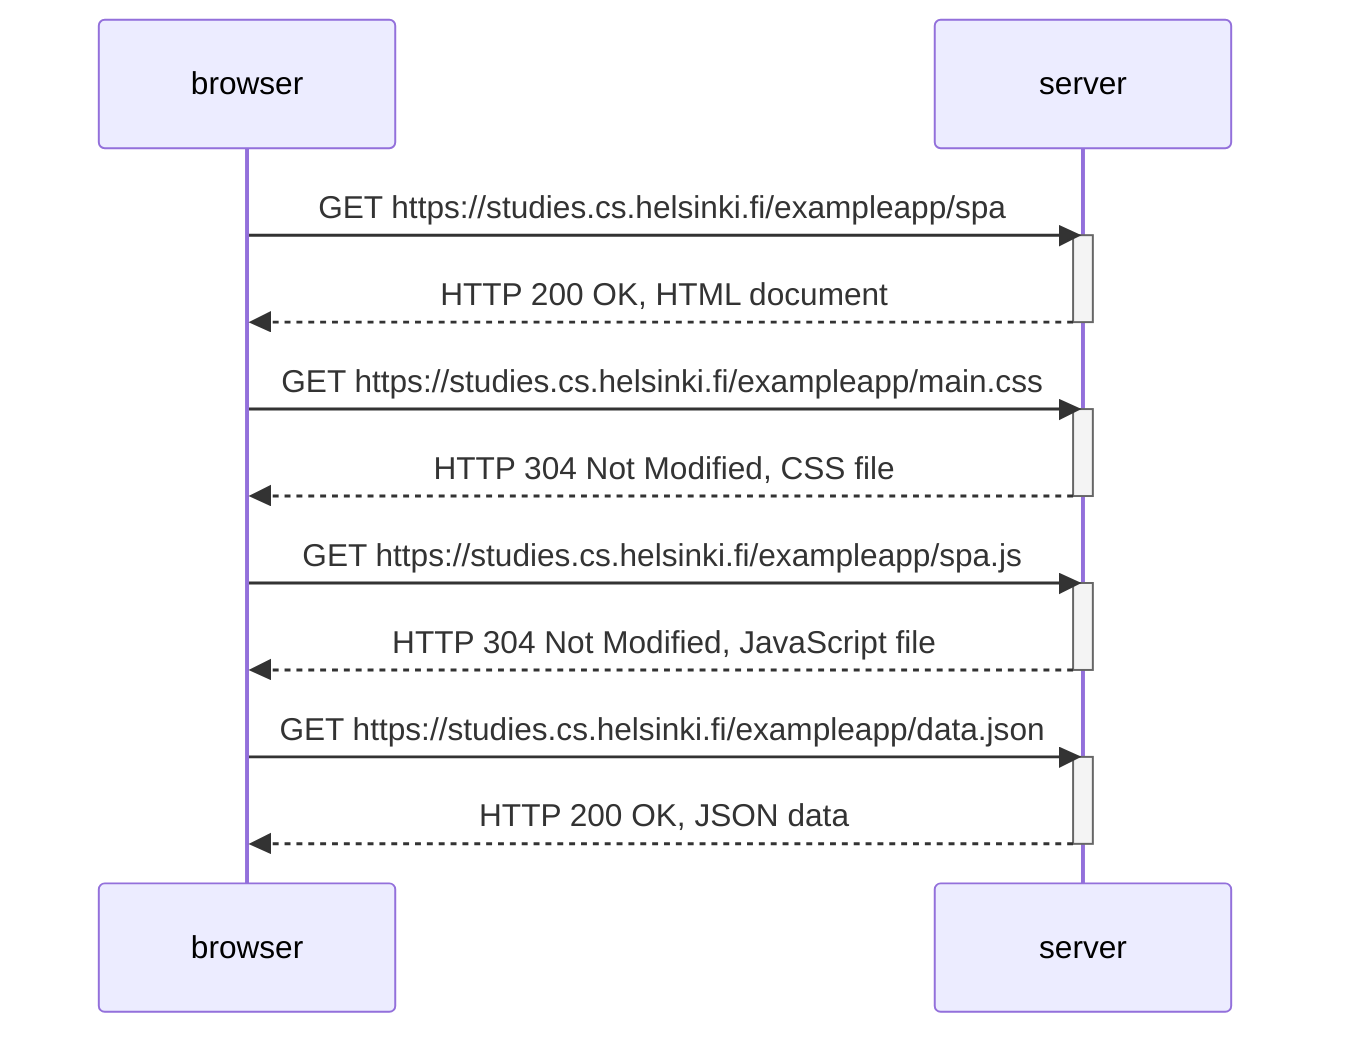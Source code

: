 %% This is a sequence diagram for the SPA request process
sequenceDiagram
    participant browser
    participant server

    %% The browser sends an HTTP GET request to the server to load the SPA
    browser->>server: GET https://studies.cs.helsinki.fi/exampleapp/spa
    activate server
    %% The server responds with the HTML document
    server-->>browser: HTTP 200 OK, HTML document
    deactivate server

    %% The browser sends an HTTP GET request to fetch the CSS file
    browser->>server: GET https://studies.cs.helsinki.fi/exampleapp/main.css
    activate server
    %% The server responds with a 304 status code indicating the CSS file is not modified
    server-->>browser: HTTP 304 Not Modified, CSS file
    deactivate server

    %% The browser sends an HTTP GET request to fetch the JavaScript file
    browser->>server: GET https://studies.cs.helsinki.fi/exampleapp/spa.js
    activate server
    %% The server responds with a 304 status code indicating the JavaScript file is not modified
    server-->>browser: HTTP 304 Not Modified, JavaScript file
    deactivate server

   %% The browser starts executing the JavaScript code that fetches the JSON data from the server
    browser->>server: GET https://studies.cs.helsinki.fi/exampleapp/data.json
    activate server
    server-->>browser: HTTP 200 OK, JSON data
    deactivate server